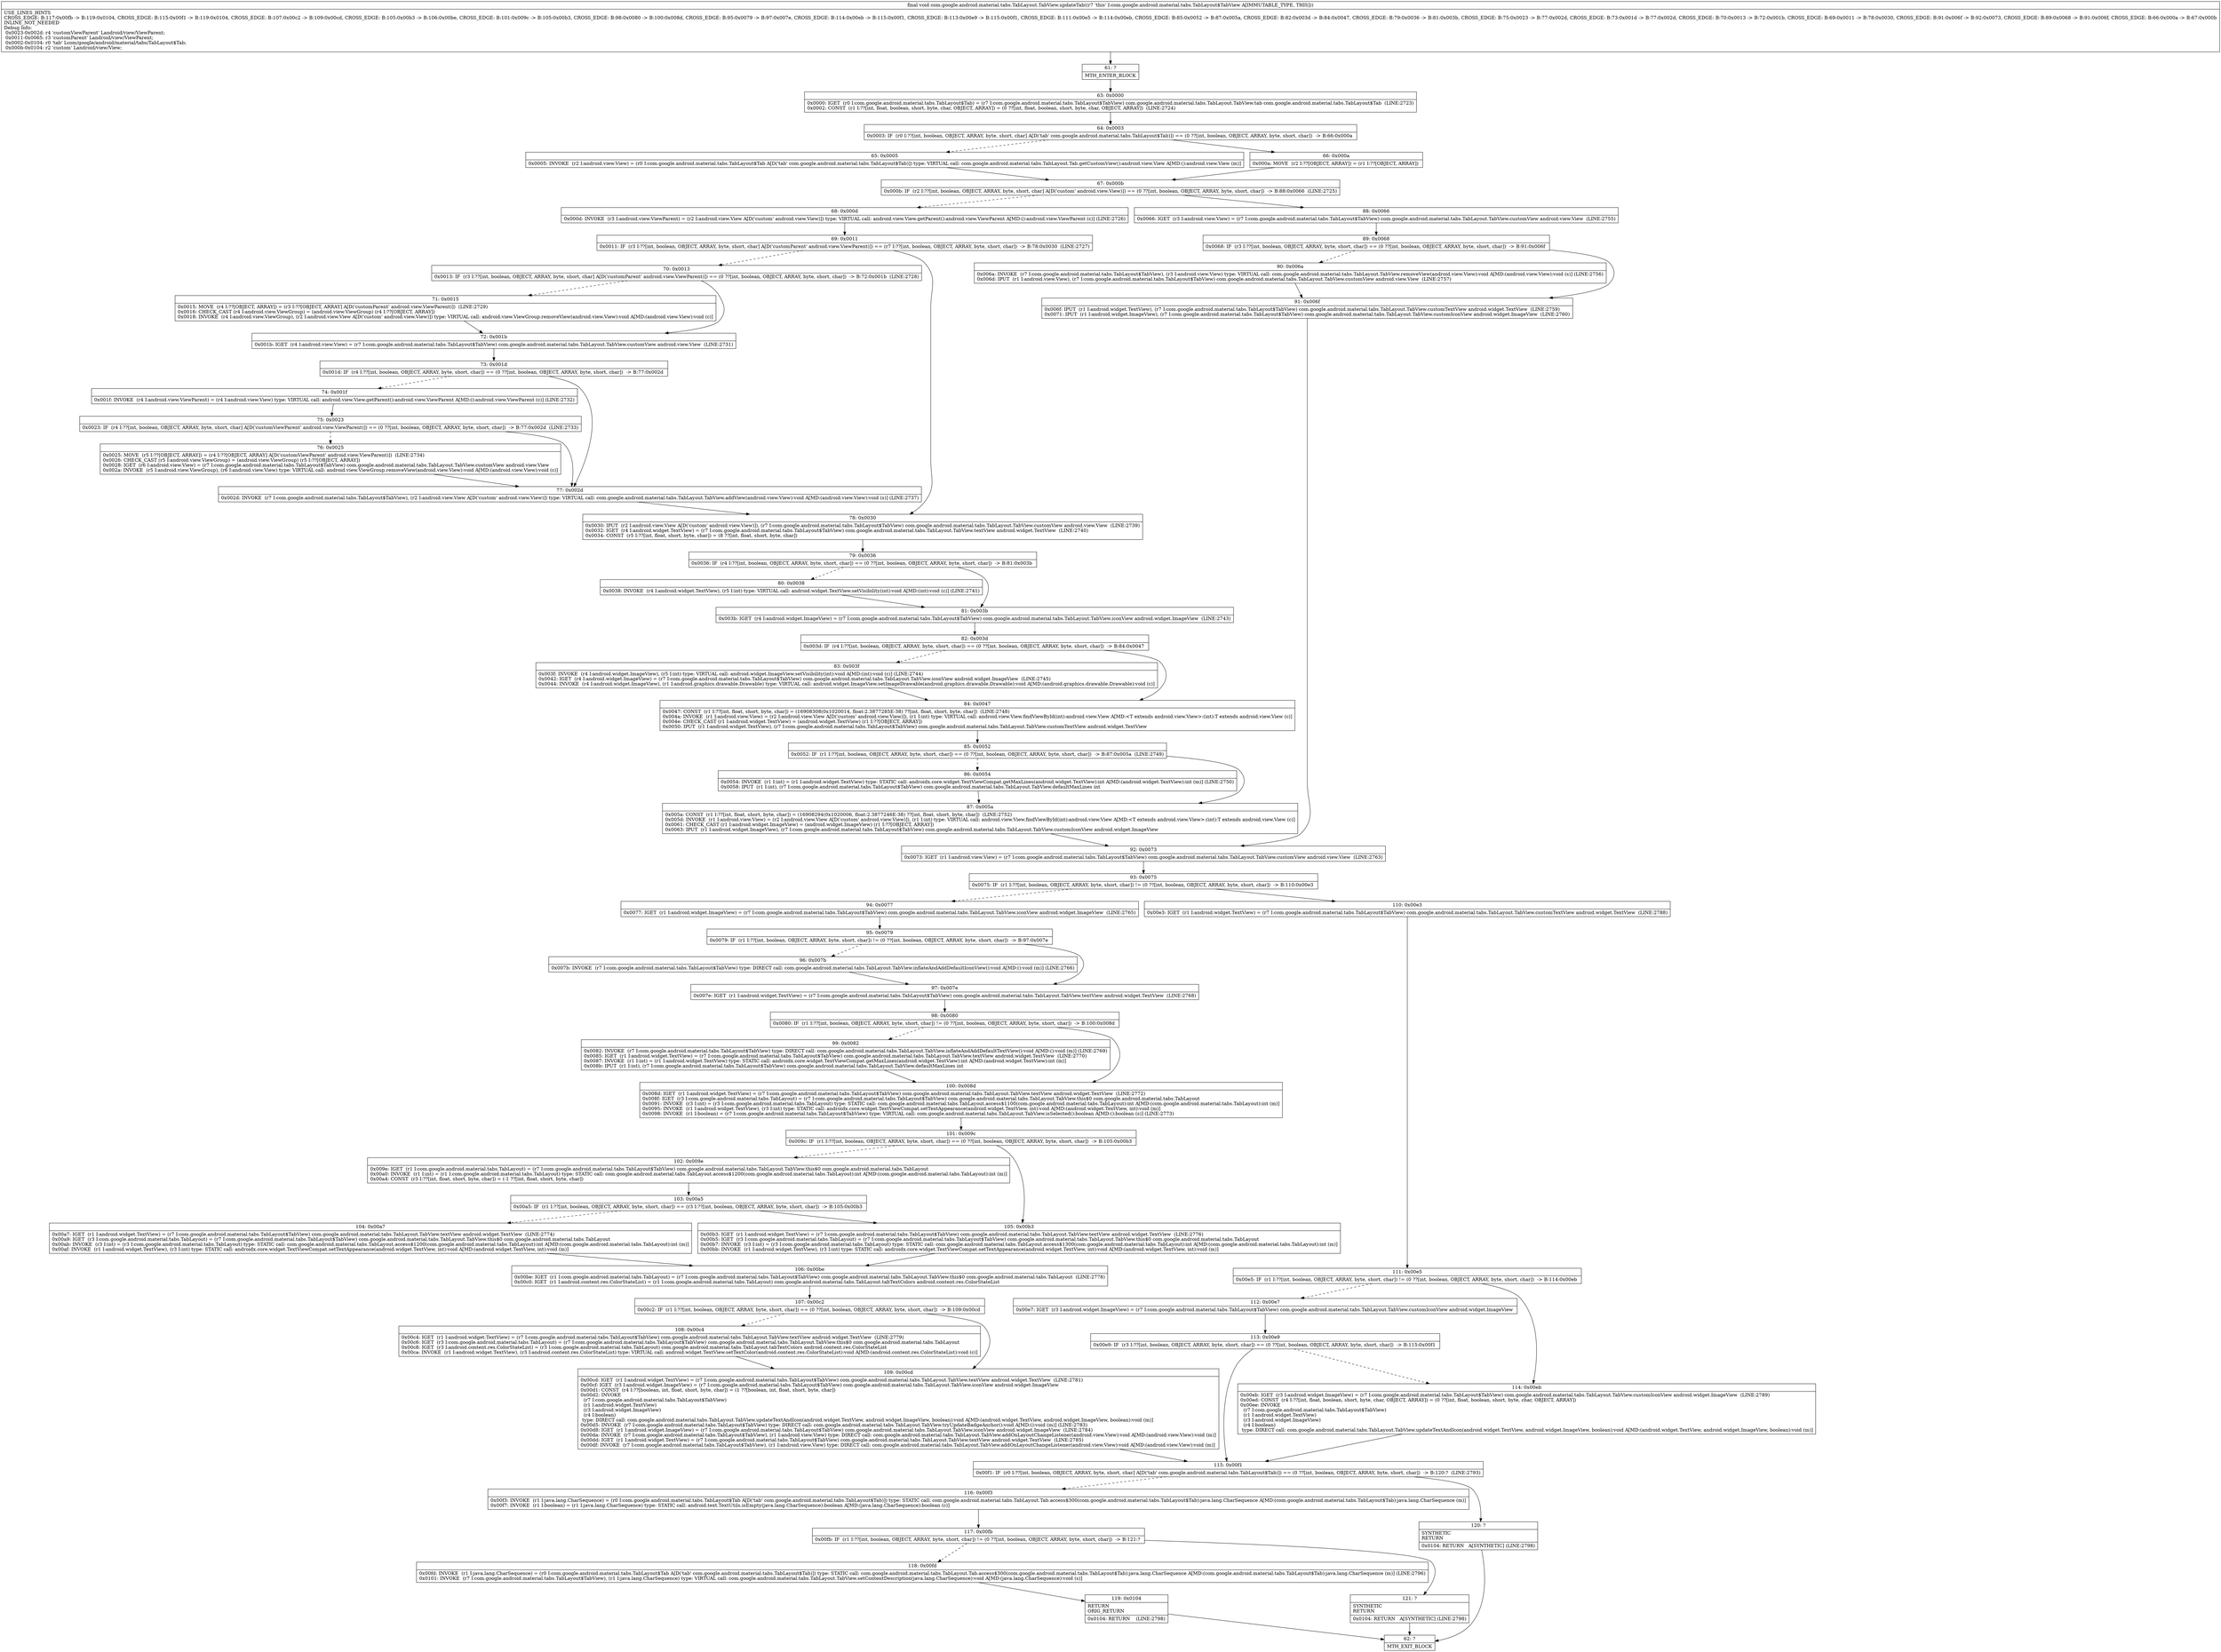 digraph "CFG forcom.google.android.material.tabs.TabLayout.TabView.updateTab()V" {
Node_61 [shape=record,label="{61\:\ ?|MTH_ENTER_BLOCK\l}"];
Node_63 [shape=record,label="{63\:\ 0x0000|0x0000: IGET  (r0 I:com.google.android.material.tabs.TabLayout$Tab) = (r7 I:com.google.android.material.tabs.TabLayout$TabView) com.google.android.material.tabs.TabLayout.TabView.tab com.google.android.material.tabs.TabLayout$Tab  (LINE:2723)\l0x0002: CONST  (r1 I:??[int, float, boolean, short, byte, char, OBJECT, ARRAY]) = (0 ??[int, float, boolean, short, byte, char, OBJECT, ARRAY])  (LINE:2724)\l}"];
Node_64 [shape=record,label="{64\:\ 0x0003|0x0003: IF  (r0 I:??[int, boolean, OBJECT, ARRAY, byte, short, char] A[D('tab' com.google.android.material.tabs.TabLayout$Tab)]) == (0 ??[int, boolean, OBJECT, ARRAY, byte, short, char])  \-\> B:66:0x000a \l}"];
Node_65 [shape=record,label="{65\:\ 0x0005|0x0005: INVOKE  (r2 I:android.view.View) = (r0 I:com.google.android.material.tabs.TabLayout$Tab A[D('tab' com.google.android.material.tabs.TabLayout$Tab)]) type: VIRTUAL call: com.google.android.material.tabs.TabLayout.Tab.getCustomView():android.view.View A[MD:():android.view.View (m)]\l}"];
Node_67 [shape=record,label="{67\:\ 0x000b|0x000b: IF  (r2 I:??[int, boolean, OBJECT, ARRAY, byte, short, char] A[D('custom' android.view.View)]) == (0 ??[int, boolean, OBJECT, ARRAY, byte, short, char])  \-\> B:88:0x0066  (LINE:2725)\l}"];
Node_68 [shape=record,label="{68\:\ 0x000d|0x000d: INVOKE  (r3 I:android.view.ViewParent) = (r2 I:android.view.View A[D('custom' android.view.View)]) type: VIRTUAL call: android.view.View.getParent():android.view.ViewParent A[MD:():android.view.ViewParent (c)] (LINE:2726)\l}"];
Node_69 [shape=record,label="{69\:\ 0x0011|0x0011: IF  (r3 I:??[int, boolean, OBJECT, ARRAY, byte, short, char] A[D('customParent' android.view.ViewParent)]) == (r7 I:??[int, boolean, OBJECT, ARRAY, byte, short, char])  \-\> B:78:0x0030  (LINE:2727)\l}"];
Node_70 [shape=record,label="{70\:\ 0x0013|0x0013: IF  (r3 I:??[int, boolean, OBJECT, ARRAY, byte, short, char] A[D('customParent' android.view.ViewParent)]) == (0 ??[int, boolean, OBJECT, ARRAY, byte, short, char])  \-\> B:72:0x001b  (LINE:2728)\l}"];
Node_71 [shape=record,label="{71\:\ 0x0015|0x0015: MOVE  (r4 I:??[OBJECT, ARRAY]) = (r3 I:??[OBJECT, ARRAY] A[D('customParent' android.view.ViewParent)])  (LINE:2729)\l0x0016: CHECK_CAST (r4 I:android.view.ViewGroup) = (android.view.ViewGroup) (r4 I:??[OBJECT, ARRAY]) \l0x0018: INVOKE  (r4 I:android.view.ViewGroup), (r2 I:android.view.View A[D('custom' android.view.View)]) type: VIRTUAL call: android.view.ViewGroup.removeView(android.view.View):void A[MD:(android.view.View):void (c)]\l}"];
Node_72 [shape=record,label="{72\:\ 0x001b|0x001b: IGET  (r4 I:android.view.View) = (r7 I:com.google.android.material.tabs.TabLayout$TabView) com.google.android.material.tabs.TabLayout.TabView.customView android.view.View  (LINE:2731)\l}"];
Node_73 [shape=record,label="{73\:\ 0x001d|0x001d: IF  (r4 I:??[int, boolean, OBJECT, ARRAY, byte, short, char]) == (0 ??[int, boolean, OBJECT, ARRAY, byte, short, char])  \-\> B:77:0x002d \l}"];
Node_74 [shape=record,label="{74\:\ 0x001f|0x001f: INVOKE  (r4 I:android.view.ViewParent) = (r4 I:android.view.View) type: VIRTUAL call: android.view.View.getParent():android.view.ViewParent A[MD:():android.view.ViewParent (c)] (LINE:2732)\l}"];
Node_75 [shape=record,label="{75\:\ 0x0023|0x0023: IF  (r4 I:??[int, boolean, OBJECT, ARRAY, byte, short, char] A[D('customViewParent' android.view.ViewParent)]) == (0 ??[int, boolean, OBJECT, ARRAY, byte, short, char])  \-\> B:77:0x002d  (LINE:2733)\l}"];
Node_76 [shape=record,label="{76\:\ 0x0025|0x0025: MOVE  (r5 I:??[OBJECT, ARRAY]) = (r4 I:??[OBJECT, ARRAY] A[D('customViewParent' android.view.ViewParent)])  (LINE:2734)\l0x0026: CHECK_CAST (r5 I:android.view.ViewGroup) = (android.view.ViewGroup) (r5 I:??[OBJECT, ARRAY]) \l0x0028: IGET  (r6 I:android.view.View) = (r7 I:com.google.android.material.tabs.TabLayout$TabView) com.google.android.material.tabs.TabLayout.TabView.customView android.view.View \l0x002a: INVOKE  (r5 I:android.view.ViewGroup), (r6 I:android.view.View) type: VIRTUAL call: android.view.ViewGroup.removeView(android.view.View):void A[MD:(android.view.View):void (c)]\l}"];
Node_77 [shape=record,label="{77\:\ 0x002d|0x002d: INVOKE  (r7 I:com.google.android.material.tabs.TabLayout$TabView), (r2 I:android.view.View A[D('custom' android.view.View)]) type: VIRTUAL call: com.google.android.material.tabs.TabLayout.TabView.addView(android.view.View):void A[MD:(android.view.View):void (s)] (LINE:2737)\l}"];
Node_78 [shape=record,label="{78\:\ 0x0030|0x0030: IPUT  (r2 I:android.view.View A[D('custom' android.view.View)]), (r7 I:com.google.android.material.tabs.TabLayout$TabView) com.google.android.material.tabs.TabLayout.TabView.customView android.view.View  (LINE:2739)\l0x0032: IGET  (r4 I:android.widget.TextView) = (r7 I:com.google.android.material.tabs.TabLayout$TabView) com.google.android.material.tabs.TabLayout.TabView.textView android.widget.TextView  (LINE:2740)\l0x0034: CONST  (r5 I:??[int, float, short, byte, char]) = (8 ??[int, float, short, byte, char]) \l}"];
Node_79 [shape=record,label="{79\:\ 0x0036|0x0036: IF  (r4 I:??[int, boolean, OBJECT, ARRAY, byte, short, char]) == (0 ??[int, boolean, OBJECT, ARRAY, byte, short, char])  \-\> B:81:0x003b \l}"];
Node_80 [shape=record,label="{80\:\ 0x0038|0x0038: INVOKE  (r4 I:android.widget.TextView), (r5 I:int) type: VIRTUAL call: android.widget.TextView.setVisibility(int):void A[MD:(int):void (c)] (LINE:2741)\l}"];
Node_81 [shape=record,label="{81\:\ 0x003b|0x003b: IGET  (r4 I:android.widget.ImageView) = (r7 I:com.google.android.material.tabs.TabLayout$TabView) com.google.android.material.tabs.TabLayout.TabView.iconView android.widget.ImageView  (LINE:2743)\l}"];
Node_82 [shape=record,label="{82\:\ 0x003d|0x003d: IF  (r4 I:??[int, boolean, OBJECT, ARRAY, byte, short, char]) == (0 ??[int, boolean, OBJECT, ARRAY, byte, short, char])  \-\> B:84:0x0047 \l}"];
Node_83 [shape=record,label="{83\:\ 0x003f|0x003f: INVOKE  (r4 I:android.widget.ImageView), (r5 I:int) type: VIRTUAL call: android.widget.ImageView.setVisibility(int):void A[MD:(int):void (c)] (LINE:2744)\l0x0042: IGET  (r4 I:android.widget.ImageView) = (r7 I:com.google.android.material.tabs.TabLayout$TabView) com.google.android.material.tabs.TabLayout.TabView.iconView android.widget.ImageView  (LINE:2745)\l0x0044: INVOKE  (r4 I:android.widget.ImageView), (r1 I:android.graphics.drawable.Drawable) type: VIRTUAL call: android.widget.ImageView.setImageDrawable(android.graphics.drawable.Drawable):void A[MD:(android.graphics.drawable.Drawable):void (c)]\l}"];
Node_84 [shape=record,label="{84\:\ 0x0047|0x0047: CONST  (r1 I:??[int, float, short, byte, char]) = (16908308(0x1020014, float:2.3877285E\-38) ??[int, float, short, byte, char])  (LINE:2748)\l0x004a: INVOKE  (r1 I:android.view.View) = (r2 I:android.view.View A[D('custom' android.view.View)]), (r1 I:int) type: VIRTUAL call: android.view.View.findViewById(int):android.view.View A[MD:\<T extends android.view.View\>:(int):T extends android.view.View (c)]\l0x004e: CHECK_CAST (r1 I:android.widget.TextView) = (android.widget.TextView) (r1 I:??[OBJECT, ARRAY]) \l0x0050: IPUT  (r1 I:android.widget.TextView), (r7 I:com.google.android.material.tabs.TabLayout$TabView) com.google.android.material.tabs.TabLayout.TabView.customTextView android.widget.TextView \l}"];
Node_85 [shape=record,label="{85\:\ 0x0052|0x0052: IF  (r1 I:??[int, boolean, OBJECT, ARRAY, byte, short, char]) == (0 ??[int, boolean, OBJECT, ARRAY, byte, short, char])  \-\> B:87:0x005a  (LINE:2749)\l}"];
Node_86 [shape=record,label="{86\:\ 0x0054|0x0054: INVOKE  (r1 I:int) = (r1 I:android.widget.TextView) type: STATIC call: androidx.core.widget.TextViewCompat.getMaxLines(android.widget.TextView):int A[MD:(android.widget.TextView):int (m)] (LINE:2750)\l0x0058: IPUT  (r1 I:int), (r7 I:com.google.android.material.tabs.TabLayout$TabView) com.google.android.material.tabs.TabLayout.TabView.defaultMaxLines int \l}"];
Node_87 [shape=record,label="{87\:\ 0x005a|0x005a: CONST  (r1 I:??[int, float, short, byte, char]) = (16908294(0x1020006, float:2.3877246E\-38) ??[int, float, short, byte, char])  (LINE:2752)\l0x005d: INVOKE  (r1 I:android.view.View) = (r2 I:android.view.View A[D('custom' android.view.View)]), (r1 I:int) type: VIRTUAL call: android.view.View.findViewById(int):android.view.View A[MD:\<T extends android.view.View\>:(int):T extends android.view.View (c)]\l0x0061: CHECK_CAST (r1 I:android.widget.ImageView) = (android.widget.ImageView) (r1 I:??[OBJECT, ARRAY]) \l0x0063: IPUT  (r1 I:android.widget.ImageView), (r7 I:com.google.android.material.tabs.TabLayout$TabView) com.google.android.material.tabs.TabLayout.TabView.customIconView android.widget.ImageView \l}"];
Node_92 [shape=record,label="{92\:\ 0x0073|0x0073: IGET  (r1 I:android.view.View) = (r7 I:com.google.android.material.tabs.TabLayout$TabView) com.google.android.material.tabs.TabLayout.TabView.customView android.view.View  (LINE:2763)\l}"];
Node_93 [shape=record,label="{93\:\ 0x0075|0x0075: IF  (r1 I:??[int, boolean, OBJECT, ARRAY, byte, short, char]) != (0 ??[int, boolean, OBJECT, ARRAY, byte, short, char])  \-\> B:110:0x00e3 \l}"];
Node_94 [shape=record,label="{94\:\ 0x0077|0x0077: IGET  (r1 I:android.widget.ImageView) = (r7 I:com.google.android.material.tabs.TabLayout$TabView) com.google.android.material.tabs.TabLayout.TabView.iconView android.widget.ImageView  (LINE:2765)\l}"];
Node_95 [shape=record,label="{95\:\ 0x0079|0x0079: IF  (r1 I:??[int, boolean, OBJECT, ARRAY, byte, short, char]) != (0 ??[int, boolean, OBJECT, ARRAY, byte, short, char])  \-\> B:97:0x007e \l}"];
Node_96 [shape=record,label="{96\:\ 0x007b|0x007b: INVOKE  (r7 I:com.google.android.material.tabs.TabLayout$TabView) type: DIRECT call: com.google.android.material.tabs.TabLayout.TabView.inflateAndAddDefaultIconView():void A[MD:():void (m)] (LINE:2766)\l}"];
Node_97 [shape=record,label="{97\:\ 0x007e|0x007e: IGET  (r1 I:android.widget.TextView) = (r7 I:com.google.android.material.tabs.TabLayout$TabView) com.google.android.material.tabs.TabLayout.TabView.textView android.widget.TextView  (LINE:2768)\l}"];
Node_98 [shape=record,label="{98\:\ 0x0080|0x0080: IF  (r1 I:??[int, boolean, OBJECT, ARRAY, byte, short, char]) != (0 ??[int, boolean, OBJECT, ARRAY, byte, short, char])  \-\> B:100:0x008d \l}"];
Node_99 [shape=record,label="{99\:\ 0x0082|0x0082: INVOKE  (r7 I:com.google.android.material.tabs.TabLayout$TabView) type: DIRECT call: com.google.android.material.tabs.TabLayout.TabView.inflateAndAddDefaultTextView():void A[MD:():void (m)] (LINE:2769)\l0x0085: IGET  (r1 I:android.widget.TextView) = (r7 I:com.google.android.material.tabs.TabLayout$TabView) com.google.android.material.tabs.TabLayout.TabView.textView android.widget.TextView  (LINE:2770)\l0x0087: INVOKE  (r1 I:int) = (r1 I:android.widget.TextView) type: STATIC call: androidx.core.widget.TextViewCompat.getMaxLines(android.widget.TextView):int A[MD:(android.widget.TextView):int (m)]\l0x008b: IPUT  (r1 I:int), (r7 I:com.google.android.material.tabs.TabLayout$TabView) com.google.android.material.tabs.TabLayout.TabView.defaultMaxLines int \l}"];
Node_100 [shape=record,label="{100\:\ 0x008d|0x008d: IGET  (r1 I:android.widget.TextView) = (r7 I:com.google.android.material.tabs.TabLayout$TabView) com.google.android.material.tabs.TabLayout.TabView.textView android.widget.TextView  (LINE:2772)\l0x008f: IGET  (r3 I:com.google.android.material.tabs.TabLayout) = (r7 I:com.google.android.material.tabs.TabLayout$TabView) com.google.android.material.tabs.TabLayout.TabView.this$0 com.google.android.material.tabs.TabLayout \l0x0091: INVOKE  (r3 I:int) = (r3 I:com.google.android.material.tabs.TabLayout) type: STATIC call: com.google.android.material.tabs.TabLayout.access$1100(com.google.android.material.tabs.TabLayout):int A[MD:(com.google.android.material.tabs.TabLayout):int (m)]\l0x0095: INVOKE  (r1 I:android.widget.TextView), (r3 I:int) type: STATIC call: androidx.core.widget.TextViewCompat.setTextAppearance(android.widget.TextView, int):void A[MD:(android.widget.TextView, int):void (m)]\l0x0098: INVOKE  (r1 I:boolean) = (r7 I:com.google.android.material.tabs.TabLayout$TabView) type: VIRTUAL call: com.google.android.material.tabs.TabLayout.TabView.isSelected():boolean A[MD:():boolean (s)] (LINE:2773)\l}"];
Node_101 [shape=record,label="{101\:\ 0x009c|0x009c: IF  (r1 I:??[int, boolean, OBJECT, ARRAY, byte, short, char]) == (0 ??[int, boolean, OBJECT, ARRAY, byte, short, char])  \-\> B:105:0x00b3 \l}"];
Node_102 [shape=record,label="{102\:\ 0x009e|0x009e: IGET  (r1 I:com.google.android.material.tabs.TabLayout) = (r7 I:com.google.android.material.tabs.TabLayout$TabView) com.google.android.material.tabs.TabLayout.TabView.this$0 com.google.android.material.tabs.TabLayout \l0x00a0: INVOKE  (r1 I:int) = (r1 I:com.google.android.material.tabs.TabLayout) type: STATIC call: com.google.android.material.tabs.TabLayout.access$1200(com.google.android.material.tabs.TabLayout):int A[MD:(com.google.android.material.tabs.TabLayout):int (m)]\l0x00a4: CONST  (r3 I:??[int, float, short, byte, char]) = (\-1 ??[int, float, short, byte, char]) \l}"];
Node_103 [shape=record,label="{103\:\ 0x00a5|0x00a5: IF  (r1 I:??[int, boolean, OBJECT, ARRAY, byte, short, char]) == (r3 I:??[int, boolean, OBJECT, ARRAY, byte, short, char])  \-\> B:105:0x00b3 \l}"];
Node_104 [shape=record,label="{104\:\ 0x00a7|0x00a7: IGET  (r1 I:android.widget.TextView) = (r7 I:com.google.android.material.tabs.TabLayout$TabView) com.google.android.material.tabs.TabLayout.TabView.textView android.widget.TextView  (LINE:2774)\l0x00a9: IGET  (r3 I:com.google.android.material.tabs.TabLayout) = (r7 I:com.google.android.material.tabs.TabLayout$TabView) com.google.android.material.tabs.TabLayout.TabView.this$0 com.google.android.material.tabs.TabLayout \l0x00ab: INVOKE  (r3 I:int) = (r3 I:com.google.android.material.tabs.TabLayout) type: STATIC call: com.google.android.material.tabs.TabLayout.access$1200(com.google.android.material.tabs.TabLayout):int A[MD:(com.google.android.material.tabs.TabLayout):int (m)]\l0x00af: INVOKE  (r1 I:android.widget.TextView), (r3 I:int) type: STATIC call: androidx.core.widget.TextViewCompat.setTextAppearance(android.widget.TextView, int):void A[MD:(android.widget.TextView, int):void (m)]\l}"];
Node_106 [shape=record,label="{106\:\ 0x00be|0x00be: IGET  (r1 I:com.google.android.material.tabs.TabLayout) = (r7 I:com.google.android.material.tabs.TabLayout$TabView) com.google.android.material.tabs.TabLayout.TabView.this$0 com.google.android.material.tabs.TabLayout  (LINE:2778)\l0x00c0: IGET  (r1 I:android.content.res.ColorStateList) = (r1 I:com.google.android.material.tabs.TabLayout) com.google.android.material.tabs.TabLayout.tabTextColors android.content.res.ColorStateList \l}"];
Node_107 [shape=record,label="{107\:\ 0x00c2|0x00c2: IF  (r1 I:??[int, boolean, OBJECT, ARRAY, byte, short, char]) == (0 ??[int, boolean, OBJECT, ARRAY, byte, short, char])  \-\> B:109:0x00cd \l}"];
Node_108 [shape=record,label="{108\:\ 0x00c4|0x00c4: IGET  (r1 I:android.widget.TextView) = (r7 I:com.google.android.material.tabs.TabLayout$TabView) com.google.android.material.tabs.TabLayout.TabView.textView android.widget.TextView  (LINE:2779)\l0x00c6: IGET  (r3 I:com.google.android.material.tabs.TabLayout) = (r7 I:com.google.android.material.tabs.TabLayout$TabView) com.google.android.material.tabs.TabLayout.TabView.this$0 com.google.android.material.tabs.TabLayout \l0x00c8: IGET  (r3 I:android.content.res.ColorStateList) = (r3 I:com.google.android.material.tabs.TabLayout) com.google.android.material.tabs.TabLayout.tabTextColors android.content.res.ColorStateList \l0x00ca: INVOKE  (r1 I:android.widget.TextView), (r3 I:android.content.res.ColorStateList) type: VIRTUAL call: android.widget.TextView.setTextColor(android.content.res.ColorStateList):void A[MD:(android.content.res.ColorStateList):void (c)]\l}"];
Node_109 [shape=record,label="{109\:\ 0x00cd|0x00cd: IGET  (r1 I:android.widget.TextView) = (r7 I:com.google.android.material.tabs.TabLayout$TabView) com.google.android.material.tabs.TabLayout.TabView.textView android.widget.TextView  (LINE:2781)\l0x00cf: IGET  (r3 I:android.widget.ImageView) = (r7 I:com.google.android.material.tabs.TabLayout$TabView) com.google.android.material.tabs.TabLayout.TabView.iconView android.widget.ImageView \l0x00d1: CONST  (r4 I:??[boolean, int, float, short, byte, char]) = (1 ??[boolean, int, float, short, byte, char]) \l0x00d2: INVOKE  \l  (r7 I:com.google.android.material.tabs.TabLayout$TabView)\l  (r1 I:android.widget.TextView)\l  (r3 I:android.widget.ImageView)\l  (r4 I:boolean)\l type: DIRECT call: com.google.android.material.tabs.TabLayout.TabView.updateTextAndIcon(android.widget.TextView, android.widget.ImageView, boolean):void A[MD:(android.widget.TextView, android.widget.ImageView, boolean):void (m)]\l0x00d5: INVOKE  (r7 I:com.google.android.material.tabs.TabLayout$TabView) type: DIRECT call: com.google.android.material.tabs.TabLayout.TabView.tryUpdateBadgeAnchor():void A[MD:():void (m)] (LINE:2783)\l0x00d8: IGET  (r1 I:android.widget.ImageView) = (r7 I:com.google.android.material.tabs.TabLayout$TabView) com.google.android.material.tabs.TabLayout.TabView.iconView android.widget.ImageView  (LINE:2784)\l0x00da: INVOKE  (r7 I:com.google.android.material.tabs.TabLayout$TabView), (r1 I:android.view.View) type: DIRECT call: com.google.android.material.tabs.TabLayout.TabView.addOnLayoutChangeListener(android.view.View):void A[MD:(android.view.View):void (m)]\l0x00dd: IGET  (r1 I:android.widget.TextView) = (r7 I:com.google.android.material.tabs.TabLayout$TabView) com.google.android.material.tabs.TabLayout.TabView.textView android.widget.TextView  (LINE:2785)\l0x00df: INVOKE  (r7 I:com.google.android.material.tabs.TabLayout$TabView), (r1 I:android.view.View) type: DIRECT call: com.google.android.material.tabs.TabLayout.TabView.addOnLayoutChangeListener(android.view.View):void A[MD:(android.view.View):void (m)]\l}"];
Node_115 [shape=record,label="{115\:\ 0x00f1|0x00f1: IF  (r0 I:??[int, boolean, OBJECT, ARRAY, byte, short, char] A[D('tab' com.google.android.material.tabs.TabLayout$Tab)]) == (0 ??[int, boolean, OBJECT, ARRAY, byte, short, char])  \-\> B:120:?  (LINE:2793)\l}"];
Node_116 [shape=record,label="{116\:\ 0x00f3|0x00f3: INVOKE  (r1 I:java.lang.CharSequence) = (r0 I:com.google.android.material.tabs.TabLayout$Tab A[D('tab' com.google.android.material.tabs.TabLayout$Tab)]) type: STATIC call: com.google.android.material.tabs.TabLayout.Tab.access$300(com.google.android.material.tabs.TabLayout$Tab):java.lang.CharSequence A[MD:(com.google.android.material.tabs.TabLayout$Tab):java.lang.CharSequence (m)]\l0x00f7: INVOKE  (r1 I:boolean) = (r1 I:java.lang.CharSequence) type: STATIC call: android.text.TextUtils.isEmpty(java.lang.CharSequence):boolean A[MD:(java.lang.CharSequence):boolean (c)]\l}"];
Node_117 [shape=record,label="{117\:\ 0x00fb|0x00fb: IF  (r1 I:??[int, boolean, OBJECT, ARRAY, byte, short, char]) != (0 ??[int, boolean, OBJECT, ARRAY, byte, short, char])  \-\> B:121:? \l}"];
Node_118 [shape=record,label="{118\:\ 0x00fd|0x00fd: INVOKE  (r1 I:java.lang.CharSequence) = (r0 I:com.google.android.material.tabs.TabLayout$Tab A[D('tab' com.google.android.material.tabs.TabLayout$Tab)]) type: STATIC call: com.google.android.material.tabs.TabLayout.Tab.access$300(com.google.android.material.tabs.TabLayout$Tab):java.lang.CharSequence A[MD:(com.google.android.material.tabs.TabLayout$Tab):java.lang.CharSequence (m)] (LINE:2796)\l0x0101: INVOKE  (r7 I:com.google.android.material.tabs.TabLayout$TabView), (r1 I:java.lang.CharSequence) type: VIRTUAL call: com.google.android.material.tabs.TabLayout.TabView.setContentDescription(java.lang.CharSequence):void A[MD:(java.lang.CharSequence):void (s)]\l}"];
Node_119 [shape=record,label="{119\:\ 0x0104|RETURN\lORIG_RETURN\l|0x0104: RETURN    (LINE:2798)\l}"];
Node_62 [shape=record,label="{62\:\ ?|MTH_EXIT_BLOCK\l}"];
Node_121 [shape=record,label="{121\:\ ?|SYNTHETIC\lRETURN\l|0x0104: RETURN   A[SYNTHETIC] (LINE:2798)\l}"];
Node_120 [shape=record,label="{120\:\ ?|SYNTHETIC\lRETURN\l|0x0104: RETURN   A[SYNTHETIC] (LINE:2798)\l}"];
Node_105 [shape=record,label="{105\:\ 0x00b3|0x00b3: IGET  (r1 I:android.widget.TextView) = (r7 I:com.google.android.material.tabs.TabLayout$TabView) com.google.android.material.tabs.TabLayout.TabView.textView android.widget.TextView  (LINE:2776)\l0x00b5: IGET  (r3 I:com.google.android.material.tabs.TabLayout) = (r7 I:com.google.android.material.tabs.TabLayout$TabView) com.google.android.material.tabs.TabLayout.TabView.this$0 com.google.android.material.tabs.TabLayout \l0x00b7: INVOKE  (r3 I:int) = (r3 I:com.google.android.material.tabs.TabLayout) type: STATIC call: com.google.android.material.tabs.TabLayout.access$1300(com.google.android.material.tabs.TabLayout):int A[MD:(com.google.android.material.tabs.TabLayout):int (m)]\l0x00bb: INVOKE  (r1 I:android.widget.TextView), (r3 I:int) type: STATIC call: androidx.core.widget.TextViewCompat.setTextAppearance(android.widget.TextView, int):void A[MD:(android.widget.TextView, int):void (m)]\l}"];
Node_110 [shape=record,label="{110\:\ 0x00e3|0x00e3: IGET  (r1 I:android.widget.TextView) = (r7 I:com.google.android.material.tabs.TabLayout$TabView) com.google.android.material.tabs.TabLayout.TabView.customTextView android.widget.TextView  (LINE:2788)\l}"];
Node_111 [shape=record,label="{111\:\ 0x00e5|0x00e5: IF  (r1 I:??[int, boolean, OBJECT, ARRAY, byte, short, char]) != (0 ??[int, boolean, OBJECT, ARRAY, byte, short, char])  \-\> B:114:0x00eb \l}"];
Node_112 [shape=record,label="{112\:\ 0x00e7|0x00e7: IGET  (r3 I:android.widget.ImageView) = (r7 I:com.google.android.material.tabs.TabLayout$TabView) com.google.android.material.tabs.TabLayout.TabView.customIconView android.widget.ImageView \l}"];
Node_113 [shape=record,label="{113\:\ 0x00e9|0x00e9: IF  (r3 I:??[int, boolean, OBJECT, ARRAY, byte, short, char]) == (0 ??[int, boolean, OBJECT, ARRAY, byte, short, char])  \-\> B:115:0x00f1 \l}"];
Node_114 [shape=record,label="{114\:\ 0x00eb|0x00eb: IGET  (r3 I:android.widget.ImageView) = (r7 I:com.google.android.material.tabs.TabLayout$TabView) com.google.android.material.tabs.TabLayout.TabView.customIconView android.widget.ImageView  (LINE:2789)\l0x00ed: CONST  (r4 I:??[int, float, boolean, short, byte, char, OBJECT, ARRAY]) = (0 ??[int, float, boolean, short, byte, char, OBJECT, ARRAY]) \l0x00ee: INVOKE  \l  (r7 I:com.google.android.material.tabs.TabLayout$TabView)\l  (r1 I:android.widget.TextView)\l  (r3 I:android.widget.ImageView)\l  (r4 I:boolean)\l type: DIRECT call: com.google.android.material.tabs.TabLayout.TabView.updateTextAndIcon(android.widget.TextView, android.widget.ImageView, boolean):void A[MD:(android.widget.TextView, android.widget.ImageView, boolean):void (m)]\l}"];
Node_88 [shape=record,label="{88\:\ 0x0066|0x0066: IGET  (r3 I:android.view.View) = (r7 I:com.google.android.material.tabs.TabLayout$TabView) com.google.android.material.tabs.TabLayout.TabView.customView android.view.View  (LINE:2755)\l}"];
Node_89 [shape=record,label="{89\:\ 0x0068|0x0068: IF  (r3 I:??[int, boolean, OBJECT, ARRAY, byte, short, char]) == (0 ??[int, boolean, OBJECT, ARRAY, byte, short, char])  \-\> B:91:0x006f \l}"];
Node_90 [shape=record,label="{90\:\ 0x006a|0x006a: INVOKE  (r7 I:com.google.android.material.tabs.TabLayout$TabView), (r3 I:android.view.View) type: VIRTUAL call: com.google.android.material.tabs.TabLayout.TabView.removeView(android.view.View):void A[MD:(android.view.View):void (s)] (LINE:2756)\l0x006d: IPUT  (r1 I:android.view.View), (r7 I:com.google.android.material.tabs.TabLayout$TabView) com.google.android.material.tabs.TabLayout.TabView.customView android.view.View  (LINE:2757)\l}"];
Node_91 [shape=record,label="{91\:\ 0x006f|0x006f: IPUT  (r1 I:android.widget.TextView), (r7 I:com.google.android.material.tabs.TabLayout$TabView) com.google.android.material.tabs.TabLayout.TabView.customTextView android.widget.TextView  (LINE:2759)\l0x0071: IPUT  (r1 I:android.widget.ImageView), (r7 I:com.google.android.material.tabs.TabLayout$TabView) com.google.android.material.tabs.TabLayout.TabView.customIconView android.widget.ImageView  (LINE:2760)\l}"];
Node_66 [shape=record,label="{66\:\ 0x000a|0x000a: MOVE  (r2 I:??[OBJECT, ARRAY]) = (r1 I:??[OBJECT, ARRAY]) \l}"];
MethodNode[shape=record,label="{final void com.google.android.material.tabs.TabLayout.TabView.updateTab((r7 'this' I:com.google.android.material.tabs.TabLayout$TabView A[IMMUTABLE_TYPE, THIS]))  | USE_LINES_HINTS\lCROSS_EDGE: B:117:0x00fb \-\> B:119:0x0104, CROSS_EDGE: B:115:0x00f1 \-\> B:119:0x0104, CROSS_EDGE: B:107:0x00c2 \-\> B:109:0x00cd, CROSS_EDGE: B:105:0x00b3 \-\> B:106:0x00be, CROSS_EDGE: B:101:0x009c \-\> B:105:0x00b3, CROSS_EDGE: B:98:0x0080 \-\> B:100:0x008d, CROSS_EDGE: B:95:0x0079 \-\> B:97:0x007e, CROSS_EDGE: B:114:0x00eb \-\> B:115:0x00f1, CROSS_EDGE: B:113:0x00e9 \-\> B:115:0x00f1, CROSS_EDGE: B:111:0x00e5 \-\> B:114:0x00eb, CROSS_EDGE: B:85:0x0052 \-\> B:87:0x005a, CROSS_EDGE: B:82:0x003d \-\> B:84:0x0047, CROSS_EDGE: B:79:0x0036 \-\> B:81:0x003b, CROSS_EDGE: B:75:0x0023 \-\> B:77:0x002d, CROSS_EDGE: B:73:0x001d \-\> B:77:0x002d, CROSS_EDGE: B:70:0x0013 \-\> B:72:0x001b, CROSS_EDGE: B:69:0x0011 \-\> B:78:0x0030, CROSS_EDGE: B:91:0x006f \-\> B:92:0x0073, CROSS_EDGE: B:89:0x0068 \-\> B:91:0x006f, CROSS_EDGE: B:66:0x000a \-\> B:67:0x000b\lINLINE_NOT_NEEDED\lDebug Info:\l  0x0023\-0x002d: r4 'customViewParent' Landroid\/view\/ViewParent;\l  0x0011\-0x0065: r3 'customParent' Landroid\/view\/ViewParent;\l  0x0002\-0x0104: r0 'tab' Lcom\/google\/android\/material\/tabs\/TabLayout$Tab;\l  0x000b\-0x0104: r2 'custom' Landroid\/view\/View;\l}"];
MethodNode -> Node_61;Node_61 -> Node_63;
Node_63 -> Node_64;
Node_64 -> Node_65[style=dashed];
Node_64 -> Node_66;
Node_65 -> Node_67;
Node_67 -> Node_68[style=dashed];
Node_67 -> Node_88;
Node_68 -> Node_69;
Node_69 -> Node_70[style=dashed];
Node_69 -> Node_78;
Node_70 -> Node_71[style=dashed];
Node_70 -> Node_72;
Node_71 -> Node_72;
Node_72 -> Node_73;
Node_73 -> Node_74[style=dashed];
Node_73 -> Node_77;
Node_74 -> Node_75;
Node_75 -> Node_76[style=dashed];
Node_75 -> Node_77;
Node_76 -> Node_77;
Node_77 -> Node_78;
Node_78 -> Node_79;
Node_79 -> Node_80[style=dashed];
Node_79 -> Node_81;
Node_80 -> Node_81;
Node_81 -> Node_82;
Node_82 -> Node_83[style=dashed];
Node_82 -> Node_84;
Node_83 -> Node_84;
Node_84 -> Node_85;
Node_85 -> Node_86[style=dashed];
Node_85 -> Node_87;
Node_86 -> Node_87;
Node_87 -> Node_92;
Node_92 -> Node_93;
Node_93 -> Node_94[style=dashed];
Node_93 -> Node_110;
Node_94 -> Node_95;
Node_95 -> Node_96[style=dashed];
Node_95 -> Node_97;
Node_96 -> Node_97;
Node_97 -> Node_98;
Node_98 -> Node_99[style=dashed];
Node_98 -> Node_100;
Node_99 -> Node_100;
Node_100 -> Node_101;
Node_101 -> Node_102[style=dashed];
Node_101 -> Node_105;
Node_102 -> Node_103;
Node_103 -> Node_104[style=dashed];
Node_103 -> Node_105;
Node_104 -> Node_106;
Node_106 -> Node_107;
Node_107 -> Node_108[style=dashed];
Node_107 -> Node_109;
Node_108 -> Node_109;
Node_109 -> Node_115;
Node_115 -> Node_116[style=dashed];
Node_115 -> Node_120;
Node_116 -> Node_117;
Node_117 -> Node_118[style=dashed];
Node_117 -> Node_121;
Node_118 -> Node_119;
Node_119 -> Node_62;
Node_121 -> Node_62;
Node_120 -> Node_62;
Node_105 -> Node_106;
Node_110 -> Node_111;
Node_111 -> Node_112[style=dashed];
Node_111 -> Node_114;
Node_112 -> Node_113;
Node_113 -> Node_114[style=dashed];
Node_113 -> Node_115;
Node_114 -> Node_115;
Node_88 -> Node_89;
Node_89 -> Node_90[style=dashed];
Node_89 -> Node_91;
Node_90 -> Node_91;
Node_91 -> Node_92;
Node_66 -> Node_67;
}

